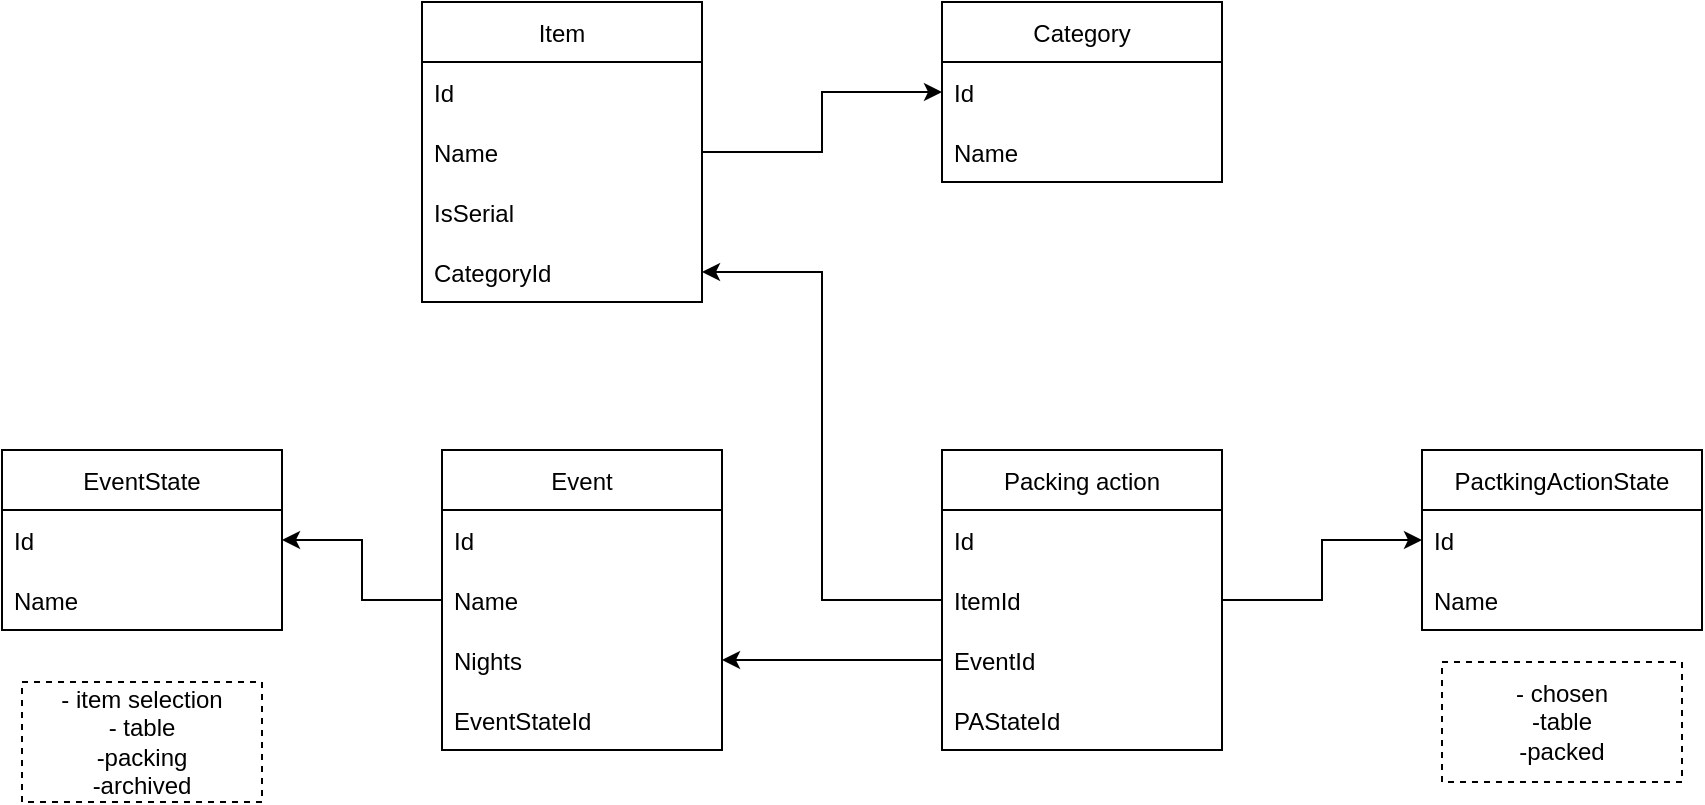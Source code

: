 <mxfile version="16.1.0" type="device"><diagram id="iiiBWAFgH53nUlFL3as8" name="Page-1"><mxGraphModel dx="1422" dy="762" grid="1" gridSize="10" guides="1" tooltips="1" connect="1" arrows="1" fold="1" page="1" pageScale="1" pageWidth="1169" pageHeight="827" math="0" shadow="0"><root><mxCell id="0"/><mxCell id="1" parent="0"/><mxCell id="I37u_0DXPGUmzxOJDVvH-1" value="Item" style="swimlane;fontStyle=0;childLayout=stackLayout;horizontal=1;startSize=30;horizontalStack=0;resizeParent=1;resizeParentMax=0;resizeLast=0;collapsible=1;marginBottom=0;" parent="1" vertex="1"><mxGeometry x="290" y="190" width="140" height="150" as="geometry"/></mxCell><mxCell id="I37u_0DXPGUmzxOJDVvH-2" value="Id" style="text;strokeColor=none;fillColor=none;align=left;verticalAlign=middle;spacingLeft=4;spacingRight=4;overflow=hidden;points=[[0,0.5],[1,0.5]];portConstraint=eastwest;rotatable=0;" parent="I37u_0DXPGUmzxOJDVvH-1" vertex="1"><mxGeometry y="30" width="140" height="30" as="geometry"/></mxCell><mxCell id="I37u_0DXPGUmzxOJDVvH-3" value="Name" style="text;strokeColor=none;fillColor=none;align=left;verticalAlign=middle;spacingLeft=4;spacingRight=4;overflow=hidden;points=[[0,0.5],[1,0.5]];portConstraint=eastwest;rotatable=0;" parent="I37u_0DXPGUmzxOJDVvH-1" vertex="1"><mxGeometry y="60" width="140" height="30" as="geometry"/></mxCell><mxCell id="I37u_0DXPGUmzxOJDVvH-33" value="IsSerial" style="text;strokeColor=none;fillColor=none;align=left;verticalAlign=middle;spacingLeft=4;spacingRight=4;overflow=hidden;points=[[0,0.5],[1,0.5]];portConstraint=eastwest;rotatable=0;" parent="I37u_0DXPGUmzxOJDVvH-1" vertex="1"><mxGeometry y="90" width="140" height="30" as="geometry"/></mxCell><mxCell id="I37u_0DXPGUmzxOJDVvH-4" value="CategoryId" style="text;strokeColor=none;fillColor=none;align=left;verticalAlign=middle;spacingLeft=4;spacingRight=4;overflow=hidden;points=[[0,0.5],[1,0.5]];portConstraint=eastwest;rotatable=0;" parent="I37u_0DXPGUmzxOJDVvH-1" vertex="1"><mxGeometry y="120" width="140" height="30" as="geometry"/></mxCell><mxCell id="I37u_0DXPGUmzxOJDVvH-5" value="Category" style="swimlane;fontStyle=0;childLayout=stackLayout;horizontal=1;startSize=30;horizontalStack=0;resizeParent=1;resizeParentMax=0;resizeLast=0;collapsible=1;marginBottom=0;" parent="1" vertex="1"><mxGeometry x="550" y="190" width="140" height="90" as="geometry"/></mxCell><mxCell id="I37u_0DXPGUmzxOJDVvH-6" value="Id" style="text;strokeColor=none;fillColor=none;align=left;verticalAlign=middle;spacingLeft=4;spacingRight=4;overflow=hidden;points=[[0,0.5],[1,0.5]];portConstraint=eastwest;rotatable=0;" parent="I37u_0DXPGUmzxOJDVvH-5" vertex="1"><mxGeometry y="30" width="140" height="30" as="geometry"/></mxCell><mxCell id="I37u_0DXPGUmzxOJDVvH-7" value="Name" style="text;strokeColor=none;fillColor=none;align=left;verticalAlign=middle;spacingLeft=4;spacingRight=4;overflow=hidden;points=[[0,0.5],[1,0.5]];portConstraint=eastwest;rotatable=0;" parent="I37u_0DXPGUmzxOJDVvH-5" vertex="1"><mxGeometry y="60" width="140" height="30" as="geometry"/></mxCell><mxCell id="I37u_0DXPGUmzxOJDVvH-9" value="Event" style="swimlane;fontStyle=0;childLayout=stackLayout;horizontal=1;startSize=30;horizontalStack=0;resizeParent=1;resizeParentMax=0;resizeLast=0;collapsible=1;marginBottom=0;" parent="1" vertex="1"><mxGeometry x="300" y="414" width="140" height="150" as="geometry"/></mxCell><mxCell id="I37u_0DXPGUmzxOJDVvH-10" value="Id" style="text;strokeColor=none;fillColor=none;align=left;verticalAlign=middle;spacingLeft=4;spacingRight=4;overflow=hidden;points=[[0,0.5],[1,0.5]];portConstraint=eastwest;rotatable=0;" parent="I37u_0DXPGUmzxOJDVvH-9" vertex="1"><mxGeometry y="30" width="140" height="30" as="geometry"/></mxCell><mxCell id="I37u_0DXPGUmzxOJDVvH-11" value="Name" style="text;strokeColor=none;fillColor=none;align=left;verticalAlign=middle;spacingLeft=4;spacingRight=4;overflow=hidden;points=[[0,0.5],[1,0.5]];portConstraint=eastwest;rotatable=0;" parent="I37u_0DXPGUmzxOJDVvH-9" vertex="1"><mxGeometry y="60" width="140" height="30" as="geometry"/></mxCell><mxCell id="I37u_0DXPGUmzxOJDVvH-17" value="Nights" style="text;strokeColor=none;fillColor=none;align=left;verticalAlign=middle;spacingLeft=4;spacingRight=4;overflow=hidden;points=[[0,0.5],[1,0.5]];portConstraint=eastwest;rotatable=0;" parent="I37u_0DXPGUmzxOJDVvH-9" vertex="1"><mxGeometry y="90" width="140" height="30" as="geometry"/></mxCell><mxCell id="I37u_0DXPGUmzxOJDVvH-12" value="EventStateId" style="text;strokeColor=none;fillColor=none;align=left;verticalAlign=middle;spacingLeft=4;spacingRight=4;overflow=hidden;points=[[0,0.5],[1,0.5]];portConstraint=eastwest;rotatable=0;" parent="I37u_0DXPGUmzxOJDVvH-9" vertex="1"><mxGeometry y="120" width="140" height="30" as="geometry"/></mxCell><mxCell id="I37u_0DXPGUmzxOJDVvH-13" value="Packing action" style="swimlane;fontStyle=0;childLayout=stackLayout;horizontal=1;startSize=30;horizontalStack=0;resizeParent=1;resizeParentMax=0;resizeLast=0;collapsible=1;marginBottom=0;" parent="1" vertex="1"><mxGeometry x="550" y="414" width="140" height="150" as="geometry"/></mxCell><mxCell id="I37u_0DXPGUmzxOJDVvH-14" value="Id" style="text;strokeColor=none;fillColor=none;align=left;verticalAlign=middle;spacingLeft=4;spacingRight=4;overflow=hidden;points=[[0,0.5],[1,0.5]];portConstraint=eastwest;rotatable=0;" parent="I37u_0DXPGUmzxOJDVvH-13" vertex="1"><mxGeometry y="30" width="140" height="30" as="geometry"/></mxCell><mxCell id="I37u_0DXPGUmzxOJDVvH-15" value="ItemId" style="text;strokeColor=none;fillColor=none;align=left;verticalAlign=middle;spacingLeft=4;spacingRight=4;overflow=hidden;points=[[0,0.5],[1,0.5]];portConstraint=eastwest;rotatable=0;" parent="I37u_0DXPGUmzxOJDVvH-13" vertex="1"><mxGeometry y="60" width="140" height="30" as="geometry"/></mxCell><mxCell id="I37u_0DXPGUmzxOJDVvH-30" value="EventId" style="text;strokeColor=none;fillColor=none;align=left;verticalAlign=middle;spacingLeft=4;spacingRight=4;overflow=hidden;points=[[0,0.5],[1,0.5]];portConstraint=eastwest;rotatable=0;" parent="I37u_0DXPGUmzxOJDVvH-13" vertex="1"><mxGeometry y="90" width="140" height="30" as="geometry"/></mxCell><mxCell id="I37u_0DXPGUmzxOJDVvH-16" value="PAStateId" style="text;strokeColor=none;fillColor=none;align=left;verticalAlign=middle;spacingLeft=4;spacingRight=4;overflow=hidden;points=[[0,0.5],[1,0.5]];portConstraint=eastwest;rotatable=0;" parent="I37u_0DXPGUmzxOJDVvH-13" vertex="1"><mxGeometry y="120" width="140" height="30" as="geometry"/></mxCell><mxCell id="I37u_0DXPGUmzxOJDVvH-18" value="PactkingActionState" style="swimlane;fontStyle=0;childLayout=stackLayout;horizontal=1;startSize=30;horizontalStack=0;resizeParent=1;resizeParentMax=0;resizeLast=0;collapsible=1;marginBottom=0;" parent="1" vertex="1"><mxGeometry x="790" y="414" width="140" height="90" as="geometry"/></mxCell><mxCell id="I37u_0DXPGUmzxOJDVvH-19" value="Id" style="text;strokeColor=none;fillColor=none;align=left;verticalAlign=middle;spacingLeft=4;spacingRight=4;overflow=hidden;points=[[0,0.5],[1,0.5]];portConstraint=eastwest;rotatable=0;" parent="I37u_0DXPGUmzxOJDVvH-18" vertex="1"><mxGeometry y="30" width="140" height="30" as="geometry"/></mxCell><mxCell id="I37u_0DXPGUmzxOJDVvH-20" value="Name" style="text;strokeColor=none;fillColor=none;align=left;verticalAlign=middle;spacingLeft=4;spacingRight=4;overflow=hidden;points=[[0,0.5],[1,0.5]];portConstraint=eastwest;rotatable=0;" parent="I37u_0DXPGUmzxOJDVvH-18" vertex="1"><mxGeometry y="60" width="140" height="30" as="geometry"/></mxCell><mxCell id="I37u_0DXPGUmzxOJDVvH-22" value="EventState" style="swimlane;fontStyle=0;childLayout=stackLayout;horizontal=1;startSize=30;horizontalStack=0;resizeParent=1;resizeParentMax=0;resizeLast=0;collapsible=1;marginBottom=0;" parent="1" vertex="1"><mxGeometry x="80" y="414" width="140" height="90" as="geometry"/></mxCell><mxCell id="I37u_0DXPGUmzxOJDVvH-23" value="Id" style="text;strokeColor=none;fillColor=none;align=left;verticalAlign=middle;spacingLeft=4;spacingRight=4;overflow=hidden;points=[[0,0.5],[1,0.5]];portConstraint=eastwest;rotatable=0;" parent="I37u_0DXPGUmzxOJDVvH-22" vertex="1"><mxGeometry y="30" width="140" height="30" as="geometry"/></mxCell><mxCell id="I37u_0DXPGUmzxOJDVvH-24" value="Name" style="text;strokeColor=none;fillColor=none;align=left;verticalAlign=middle;spacingLeft=4;spacingRight=4;overflow=hidden;points=[[0,0.5],[1,0.5]];portConstraint=eastwest;rotatable=0;" parent="I37u_0DXPGUmzxOJDVvH-22" vertex="1"><mxGeometry y="60" width="140" height="30" as="geometry"/></mxCell><mxCell id="I37u_0DXPGUmzxOJDVvH-26" style="edgeStyle=orthogonalEdgeStyle;rounded=0;orthogonalLoop=1;jettySize=auto;html=1;entryX=0;entryY=0.5;entryDx=0;entryDy=0;" parent="1" source="I37u_0DXPGUmzxOJDVvH-3" target="I37u_0DXPGUmzxOJDVvH-6" edge="1"><mxGeometry relative="1" as="geometry"/></mxCell><mxCell id="I37u_0DXPGUmzxOJDVvH-27" style="edgeStyle=orthogonalEdgeStyle;rounded=0;orthogonalLoop=1;jettySize=auto;html=1;entryX=1;entryY=0.5;entryDx=0;entryDy=0;" parent="1" source="I37u_0DXPGUmzxOJDVvH-11" target="I37u_0DXPGUmzxOJDVvH-23" edge="1"><mxGeometry relative="1" as="geometry"/></mxCell><mxCell id="I37u_0DXPGUmzxOJDVvH-28" style="edgeStyle=orthogonalEdgeStyle;rounded=0;orthogonalLoop=1;jettySize=auto;html=1;entryX=0;entryY=0.5;entryDx=0;entryDy=0;" parent="1" source="I37u_0DXPGUmzxOJDVvH-15" target="I37u_0DXPGUmzxOJDVvH-19" edge="1"><mxGeometry relative="1" as="geometry"/></mxCell><mxCell id="I37u_0DXPGUmzxOJDVvH-31" style="edgeStyle=orthogonalEdgeStyle;rounded=0;orthogonalLoop=1;jettySize=auto;html=1;entryX=1;entryY=0.5;entryDx=0;entryDy=0;" parent="1" source="I37u_0DXPGUmzxOJDVvH-15" target="I37u_0DXPGUmzxOJDVvH-4" edge="1"><mxGeometry relative="1" as="geometry"/></mxCell><mxCell id="I37u_0DXPGUmzxOJDVvH-32" style="edgeStyle=orthogonalEdgeStyle;rounded=0;orthogonalLoop=1;jettySize=auto;html=1;entryX=1;entryY=0.5;entryDx=0;entryDy=0;" parent="1" source="I37u_0DXPGUmzxOJDVvH-30" target="I37u_0DXPGUmzxOJDVvH-17" edge="1"><mxGeometry relative="1" as="geometry"/></mxCell><mxCell id="I37u_0DXPGUmzxOJDVvH-34" value="- item selection&lt;br&gt;- table&lt;br&gt;-packing&lt;br&gt;-archived" style="rounded=0;whiteSpace=wrap;html=1;dashed=1;" parent="1" vertex="1"><mxGeometry x="90" y="530" width="120" height="60" as="geometry"/></mxCell><mxCell id="I37u_0DXPGUmzxOJDVvH-35" value="- chosen&lt;br&gt;-table&lt;br&gt;-packed" style="rounded=0;whiteSpace=wrap;html=1;dashed=1;" parent="1" vertex="1"><mxGeometry x="800" y="520" width="120" height="60" as="geometry"/></mxCell></root></mxGraphModel></diagram></mxfile>
